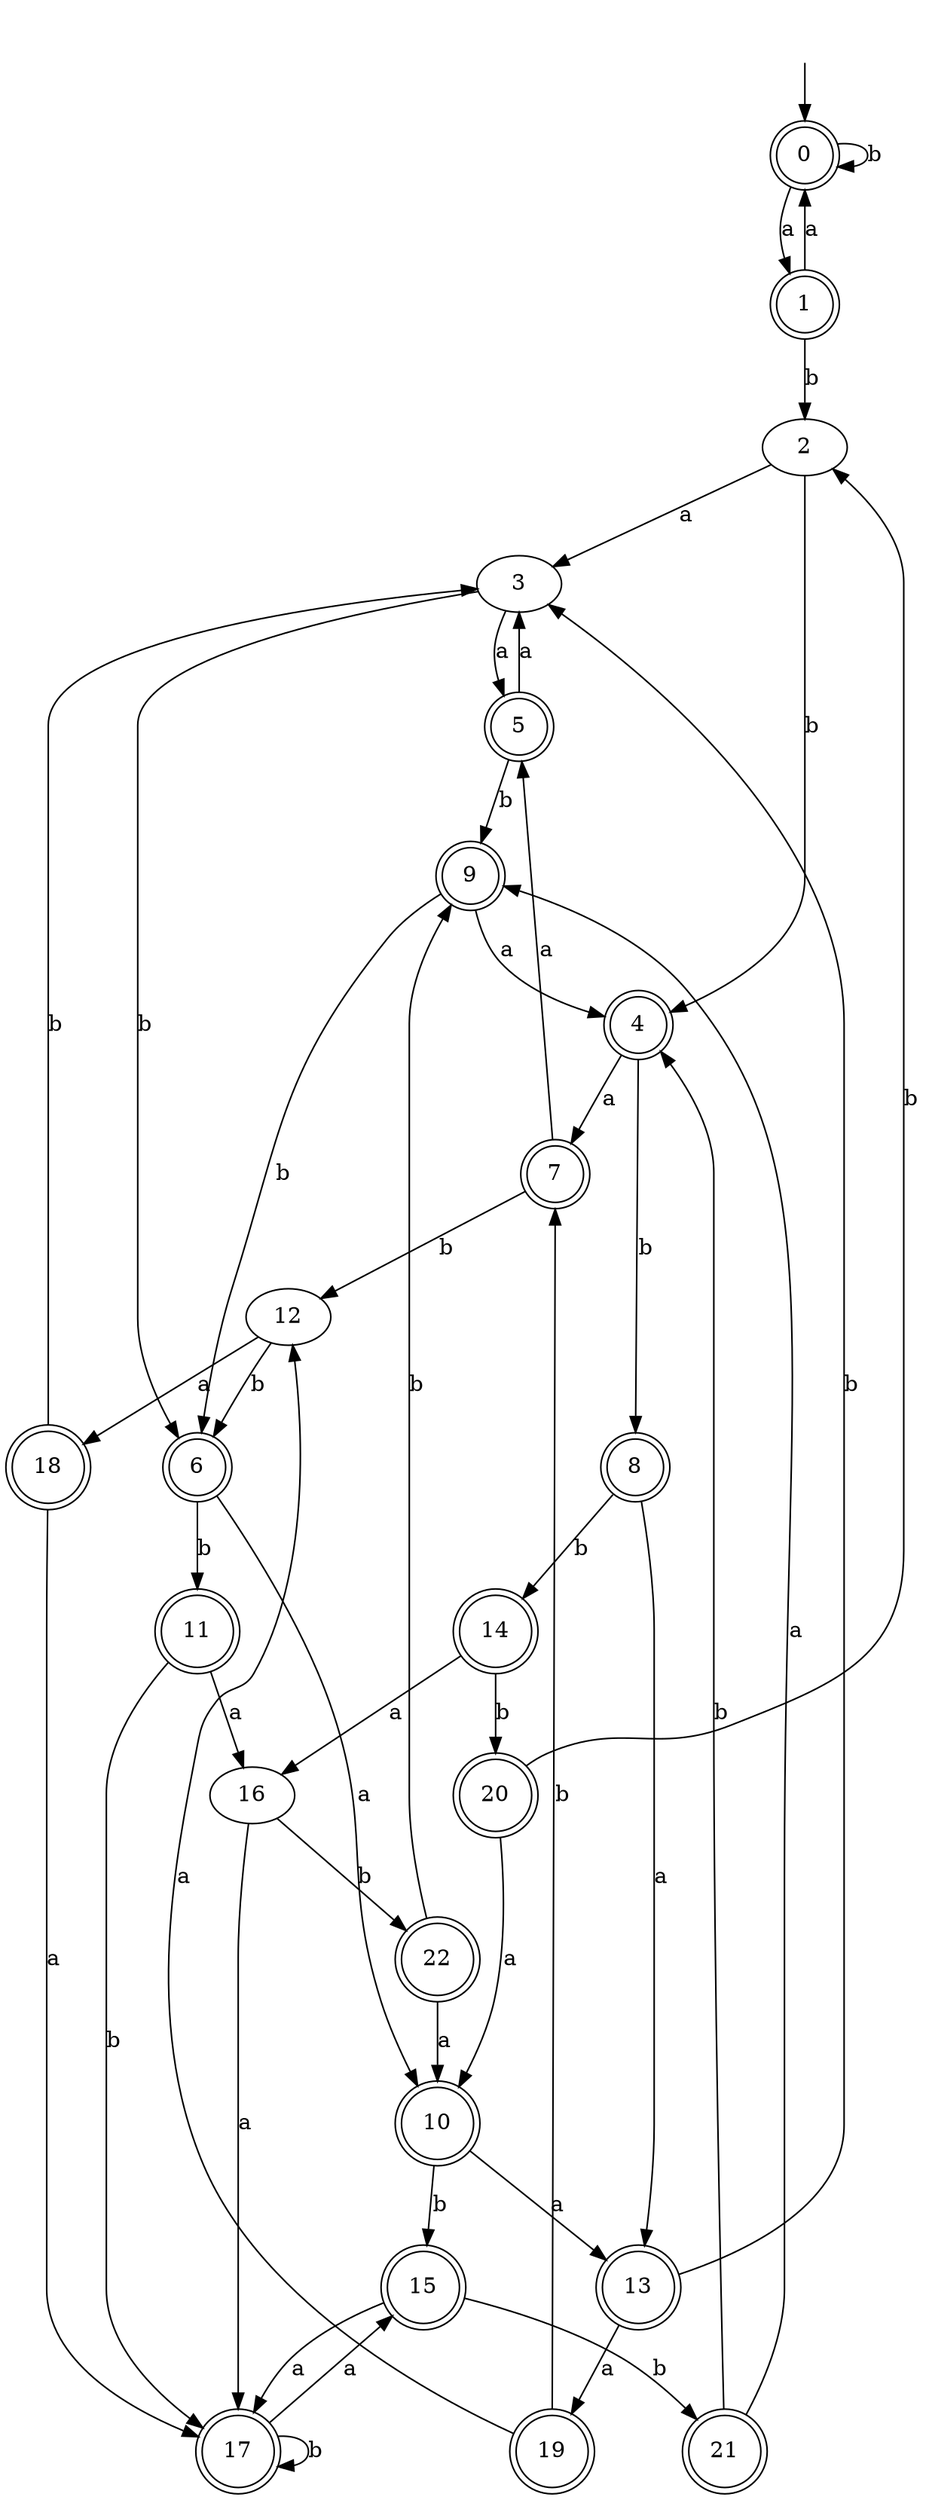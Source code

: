 digraph RandomDFA {
  __start0 [label="", shape=none];
  __start0 -> 0 [label=""];
  0 [shape=circle] [shape=doublecircle]
  0 -> 1 [label="a"]
  0 -> 0 [label="b"]
  1 [shape=doublecircle]
  1 -> 0 [label="a"]
  1 -> 2 [label="b"]
  2
  2 -> 3 [label="a"]
  2 -> 4 [label="b"]
  3
  3 -> 5 [label="a"]
  3 -> 6 [label="b"]
  4 [shape=doublecircle]
  4 -> 7 [label="a"]
  4 -> 8 [label="b"]
  5 [shape=doublecircle]
  5 -> 3 [label="a"]
  5 -> 9 [label="b"]
  6 [shape=doublecircle]
  6 -> 10 [label="a"]
  6 -> 11 [label="b"]
  7 [shape=doublecircle]
  7 -> 5 [label="a"]
  7 -> 12 [label="b"]
  8 [shape=doublecircle]
  8 -> 13 [label="a"]
  8 -> 14 [label="b"]
  9 [shape=doublecircle]
  9 -> 4 [label="a"]
  9 -> 6 [label="b"]
  10 [shape=doublecircle]
  10 -> 13 [label="a"]
  10 -> 15 [label="b"]
  11 [shape=doublecircle]
  11 -> 16 [label="a"]
  11 -> 17 [label="b"]
  12
  12 -> 18 [label="a"]
  12 -> 6 [label="b"]
  13 [shape=doublecircle]
  13 -> 19 [label="a"]
  13 -> 3 [label="b"]
  14 [shape=doublecircle]
  14 -> 16 [label="a"]
  14 -> 20 [label="b"]
  15 [shape=doublecircle]
  15 -> 17 [label="a"]
  15 -> 21 [label="b"]
  16
  16 -> 17 [label="a"]
  16 -> 22 [label="b"]
  17 [shape=doublecircle]
  17 -> 15 [label="a"]
  17 -> 17 [label="b"]
  18 [shape=doublecircle]
  18 -> 17 [label="a"]
  18 -> 3 [label="b"]
  19 [shape=doublecircle]
  19 -> 12 [label="a"]
  19 -> 7 [label="b"]
  20 [shape=doublecircle]
  20 -> 10 [label="a"]
  20 -> 2 [label="b"]
  21 [shape=doublecircle]
  21 -> 9 [label="a"]
  21 -> 4 [label="b"]
  22 [shape=doublecircle]
  22 -> 10 [label="a"]
  22 -> 9 [label="b"]
}
